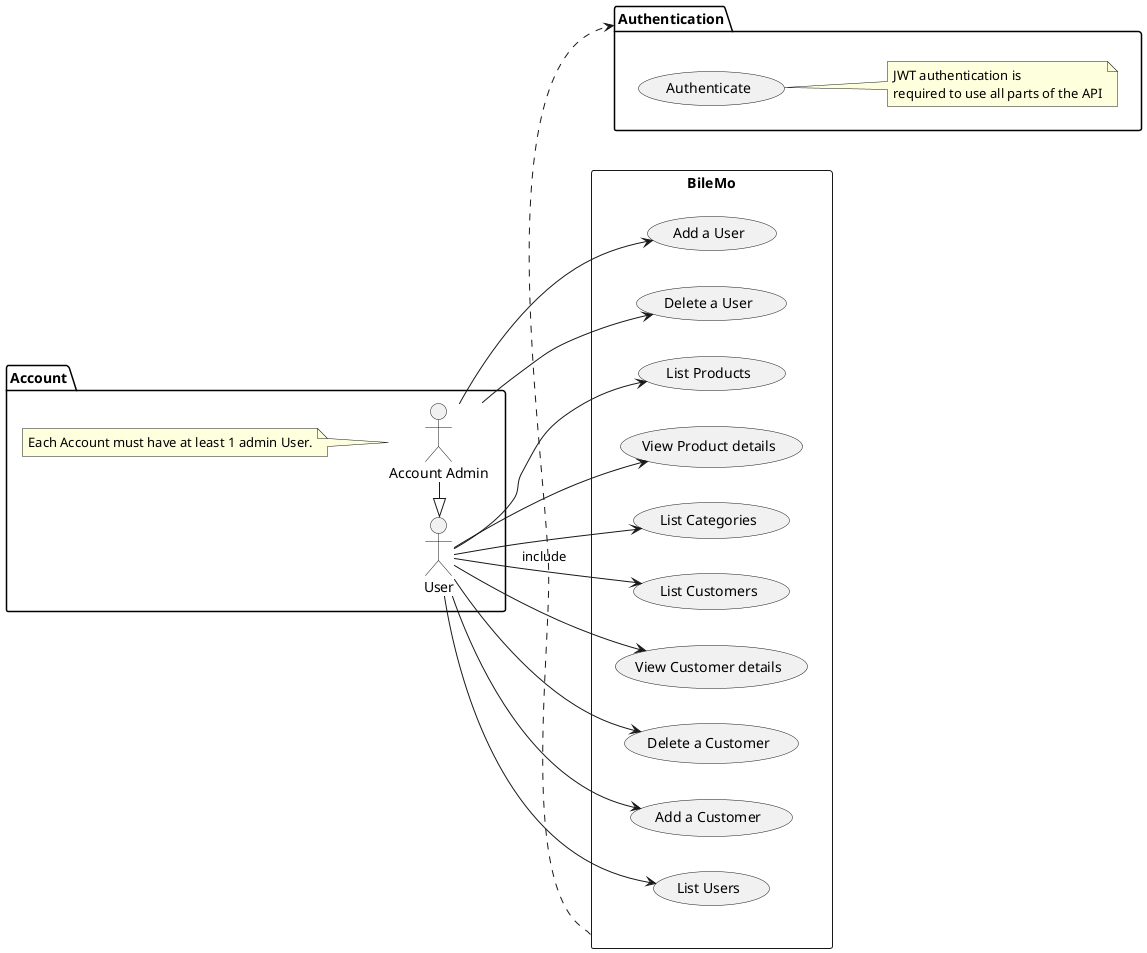 @startuml
'https://plantuml.com/use-case-diagram
left to right direction
package Account {
    :Account Admin: as Admin
    :User: as User
    note left of Admin : Each Account must have at least 1 admin User.
    User <|- Admin
}
package Authentication {
    (Authenticate) as (Auth)
    note right of (Auth)
    JWT authentication is
    required to use all parts of the API
    end note
}
rectangle BileMo {
    BileMo .> Authentication : include
    (List Products) as (GET Products)
    (View Product details) as (GET Product)
    (List Categories) as (GET Categories)
    (List Customers) as (GET Customers)
    (View Customer details) as (GET Customer)
    (Delete a Customer) as (DELETE Customer)
    (Add a Customer) as (CREATE Customer)
    (List Users) as (GET Users)
    (Add a User) as (CREATE User)
    (Delete a User) as (DELETE User)
    Admin --> (DELETE User)
    Admin --> (CREATE User)
    User -->  (GET Products)
    User -->  (GET Product)
    User -->  (GET Categories)
    User -->  (GET Customers)
    User -->  (GET Customer)
    User -->  (CREATE Customer)
    User -->  (DELETE Customer)
    User -->  (GET Users)
}
@enduml
